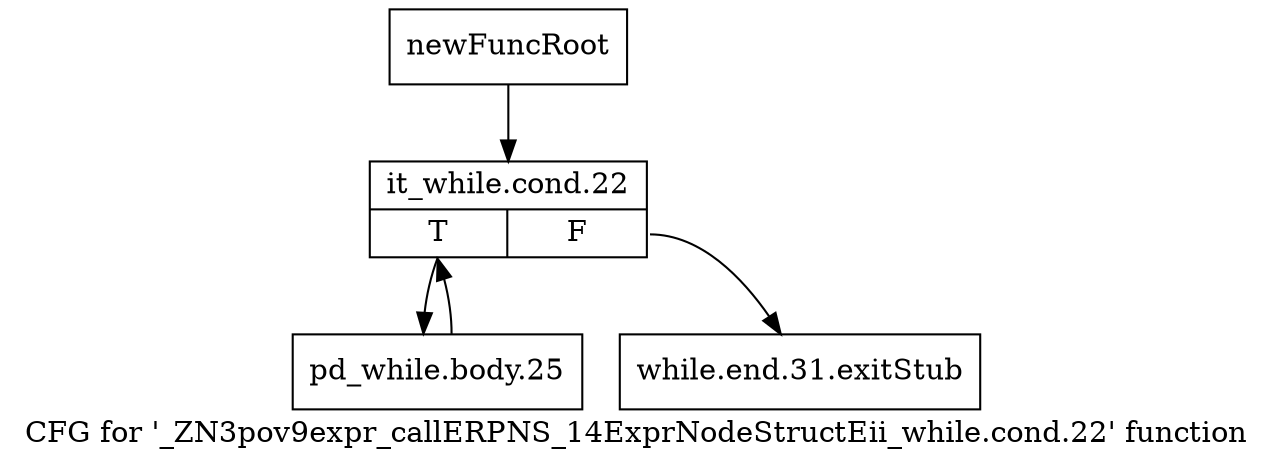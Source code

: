 digraph "CFG for '_ZN3pov9expr_callERPNS_14ExprNodeStructEii_while.cond.22' function" {
	label="CFG for '_ZN3pov9expr_callERPNS_14ExprNodeStructEii_while.cond.22' function";

	Node0x245a180 [shape=record,label="{newFuncRoot}"];
	Node0x245a180 -> Node0x245a660;
	Node0x245a1d0 [shape=record,label="{while.end.31.exitStub}"];
	Node0x245a660 [shape=record,label="{it_while.cond.22|{<s0>T|<s1>F}}"];
	Node0x245a660:s0 -> Node0x245a6b0;
	Node0x245a660:s1 -> Node0x245a1d0;
	Node0x245a6b0 [shape=record,label="{pd_while.body.25}"];
	Node0x245a6b0 -> Node0x245a660;
}
